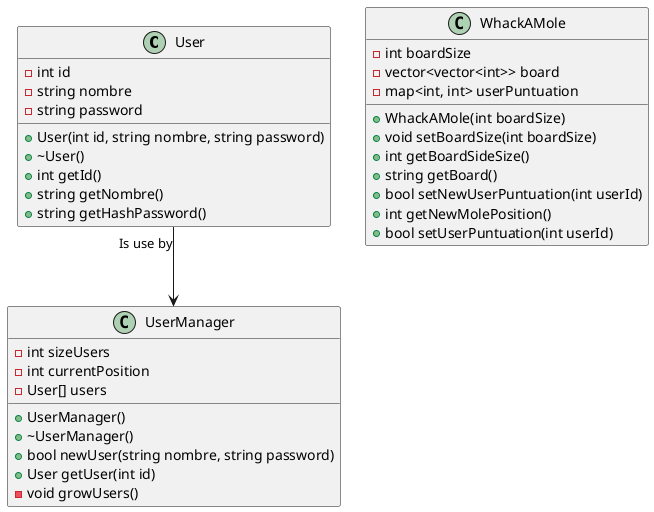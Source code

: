 @startuml arch_proyecto_alpha

class User {
    - int id
    - string nombre
    - string password

    + User(int id, string nombre, string password)
    + \~User()
    + int getId()
    + string getNombre()
    + string getHashPassword()
}

class UserManager {
    - int sizeUsers
    - int currentPosition
    - User[] users

    + UserManager()
    + \~UserManager()
    + bool newUser(string nombre, string password)
    + User getUser(int id)
    - void growUsers()
}

class WhackAMole {
    - int boardSize
    - vector<vector<int>> board
    - map<int, int> userPuntuation

    + WhackAMole(int boardSize)
    + void setBoardSize(int boardSize)
    + int getBoardSideSize()
    + string getBoard()
    + bool setNewUserPuntuation(int userId)
    + int getNewMolePosition()
    + bool setUserPuntuation(int userId)
}

User "Is use by" --> UserManager 

@enduml
